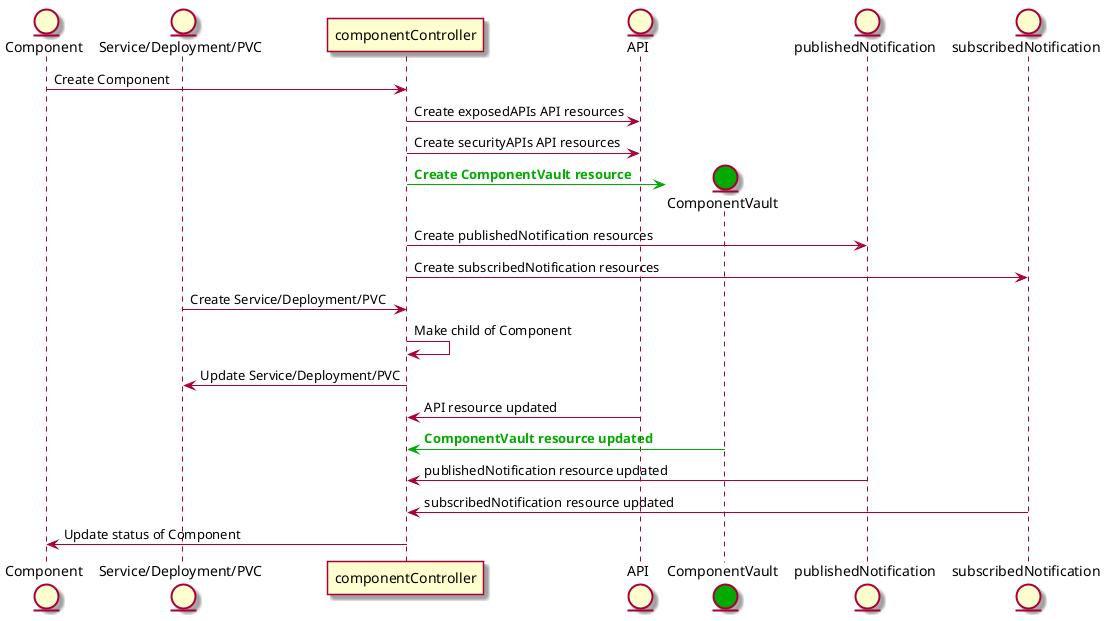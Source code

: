 @startuml
skin rose 

entity Component
entity "Service/Deployment/PVC"
participant componentController
entity API
entity ComponentVault #00AA00
entity publishedNotification
entity subscribedNotification

Component-> componentController: Create Component
componentController -> API: Create exposedAPIs API resources
componentController -> API: Create securityAPIs API resources
componentController -[#00AA00]> ComponentVault **: <b><color:#00AA00>Create ComponentVault resource</color></b> 
componentController -> publishedNotification: Create publishedNotification resources
componentController -> subscribedNotification: Create subscribedNotification resources


"Service/Deployment/PVC"-> componentController: Create Service/Deployment/PVC
componentController-> componentController: Make child of Component
componentController-> "Service/Deployment/PVC": Update Service/Deployment/PVC

API-> componentController: API resource updated 
ComponentVault-[#00AA00]> componentController : <b><color:#00AA00>ComponentVault resource updated</color></b> 
publishedNotification-> componentController: publishedNotification resource updated 
subscribedNotification-> componentController: subscribedNotification resource updated 
componentController -> Component: Update status of Component

@enduml